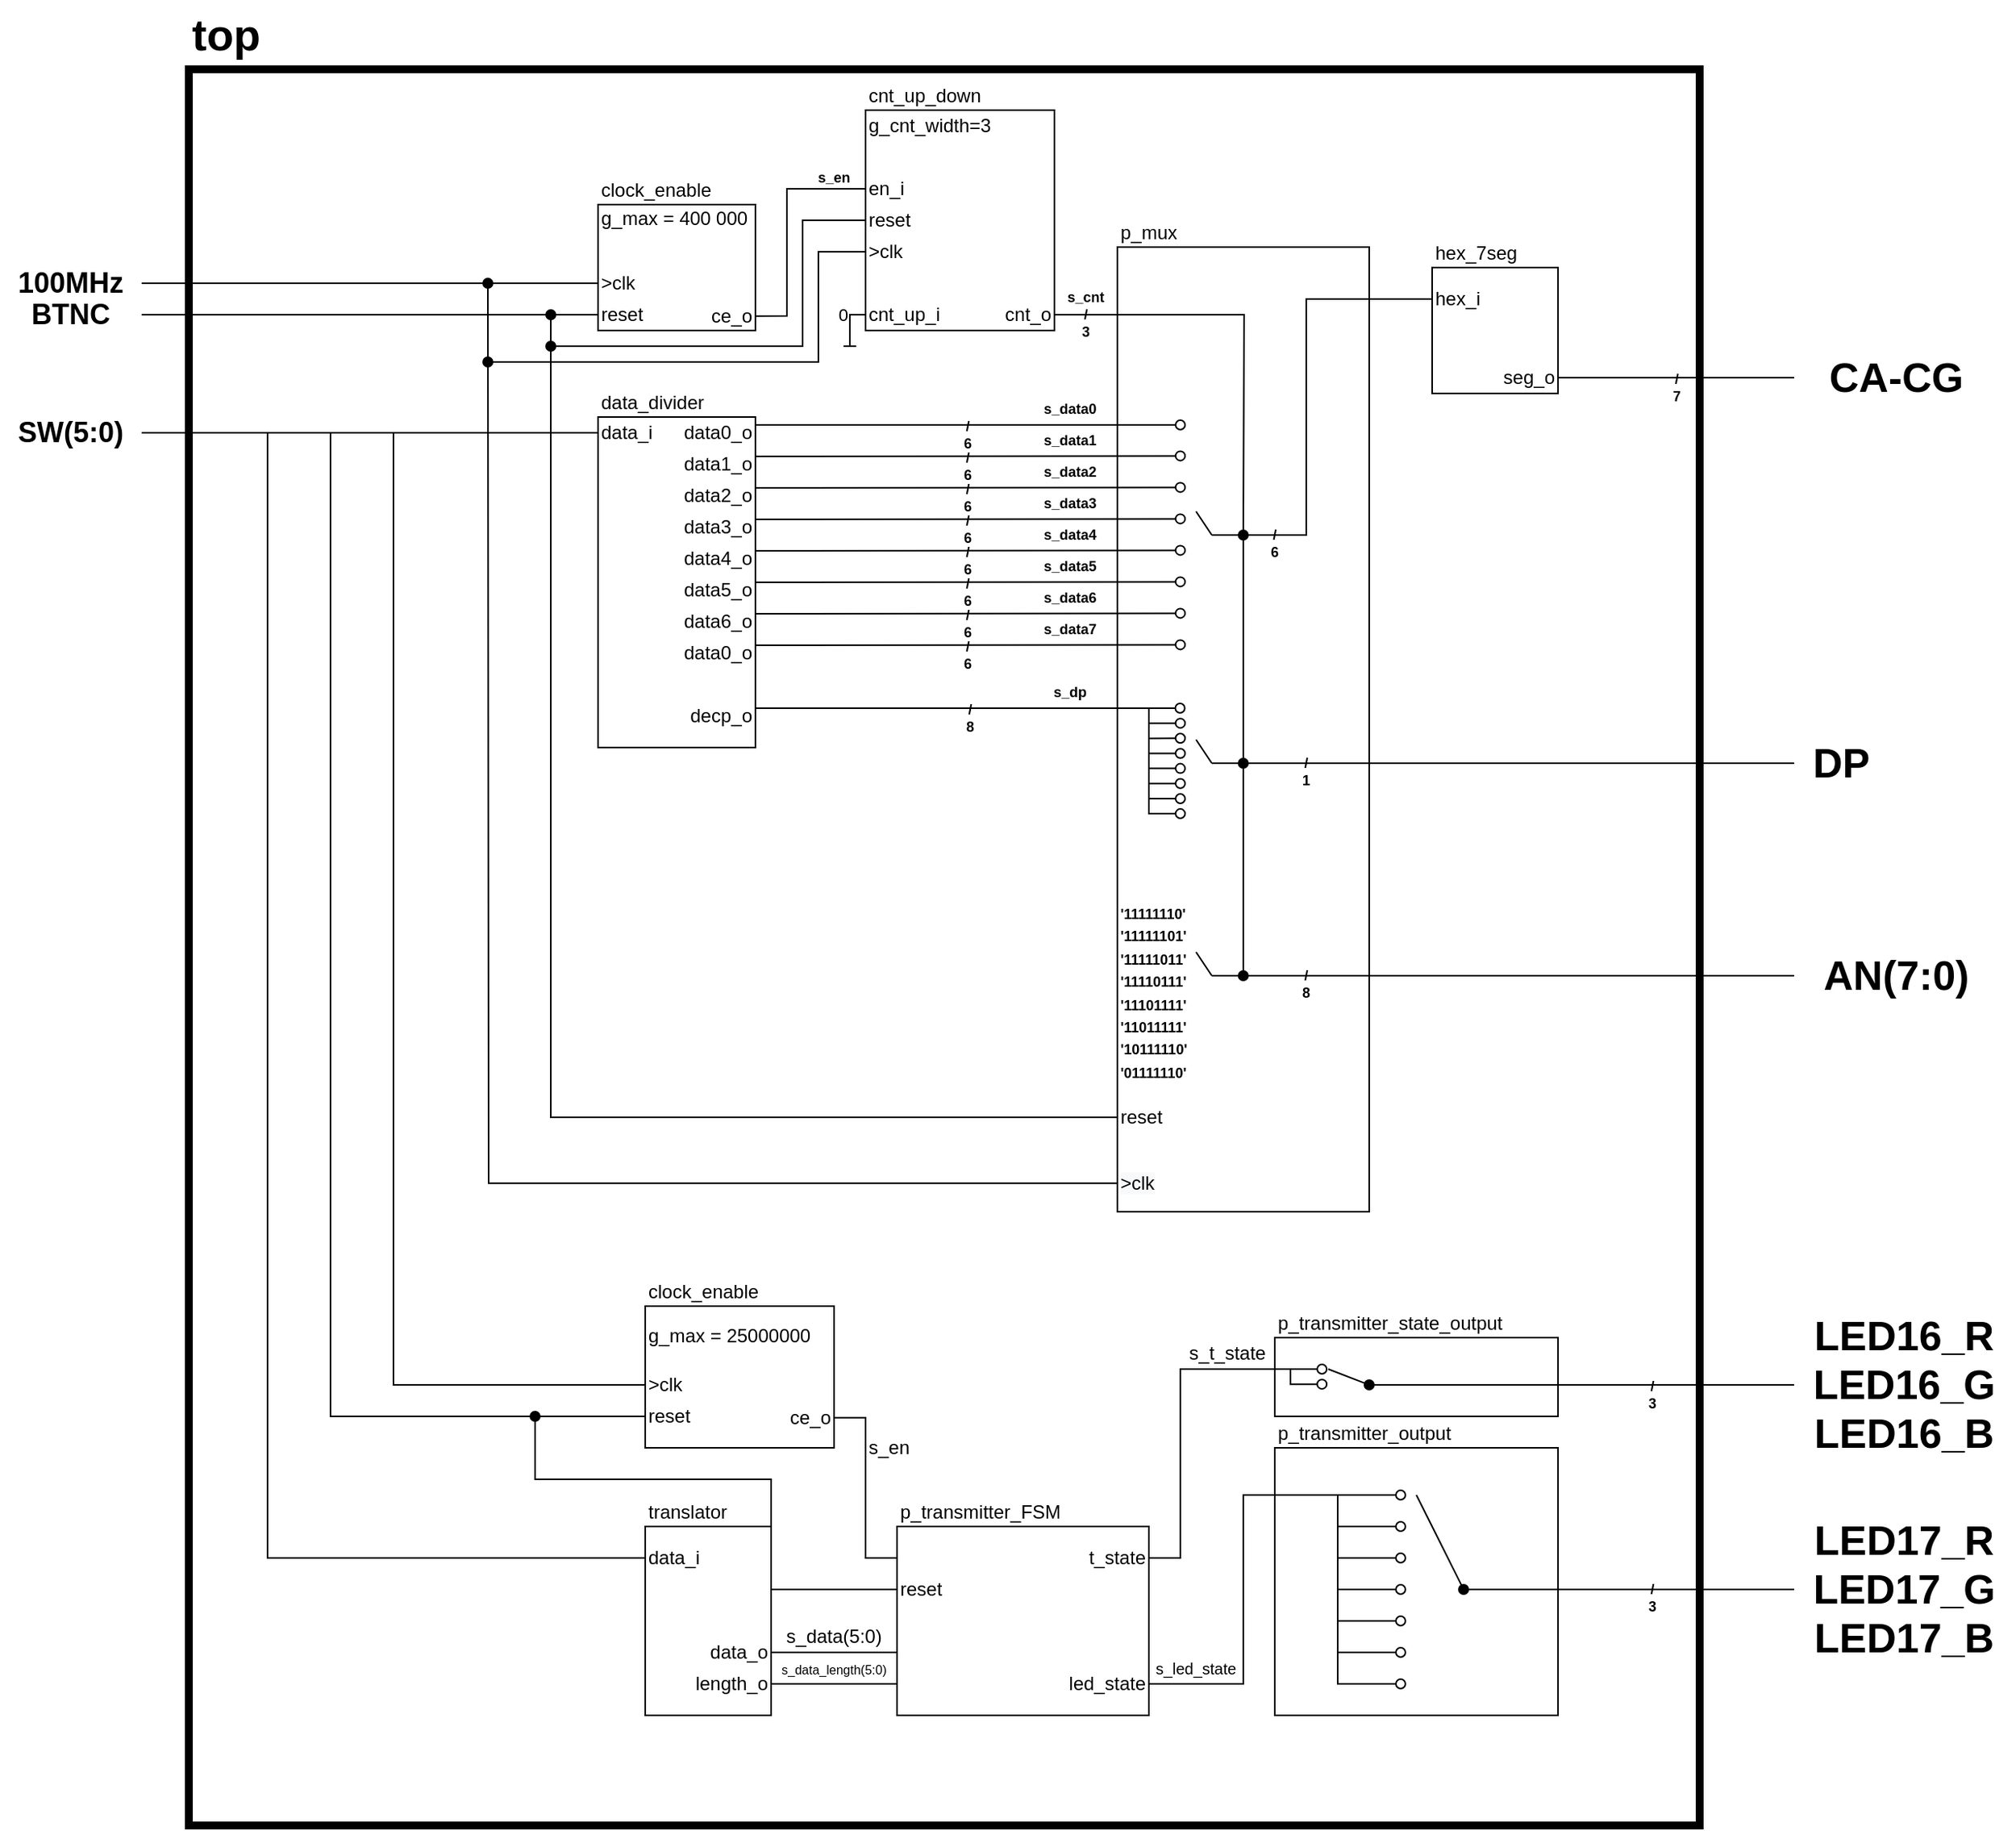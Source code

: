 <mxfile version="17.4.2" type="device"><diagram id="_sjZrB06BVr8JbNdTh6w" name="Page-1"><mxGraphModel dx="3793" dy="1831" grid="1" gridSize="10" guides="1" tooltips="1" connect="1" arrows="1" fold="1" page="1" pageScale="1" pageWidth="827" pageHeight="1169" math="0" shadow="0"><root><mxCell id="0"/><mxCell id="1" parent="0"/><mxCell id="F8aO0suHIBcMTwrj0X29-58" value="" style="group" vertex="1" connectable="0" parent="1"><mxGeometry x="30" y="50" width="960" height="1160" as="geometry"/></mxCell><mxCell id="IJgC-h1zw8oE7USquAbN-180" value="" style="rounded=0;whiteSpace=wrap;html=1;labelBackgroundColor=none;fontFamily=Helvetica;fontSize=9;fillColor=default;strokeWidth=5;" parent="F8aO0suHIBcMTwrj0X29-58" vertex="1"><mxGeometry y="44.051" width="960" height="1115.949" as="geometry"/></mxCell><mxCell id="IJgC-h1zw8oE7USquAbN-181" value="&lt;b style=&quot;font-size: 28px;&quot;&gt;&lt;font style=&quot;font-size: 28px;&quot;&gt;top&lt;/font&gt;&lt;/b&gt;" style="text;html=1;strokeColor=none;fillColor=none;align=left;verticalAlign=middle;whiteSpace=wrap;rounded=0;labelBackgroundColor=none;fontFamily=Helvetica;fontSize=28;" parent="F8aO0suHIBcMTwrj0X29-58" vertex="1"><mxGeometry width="73.376" height="44.051" as="geometry"/></mxCell><mxCell id="IJgC-h1zw8oE7USquAbN-31" style="edgeStyle=orthogonalEdgeStyle;rounded=0;orthogonalLoop=1;jettySize=auto;html=1;exitX=1;exitY=0.5;exitDx=0;exitDy=0;endArrow=none;endFill=0;entryX=0;entryY=0.5;entryDx=0;entryDy=0;" parent="1" source="IJgC-h1zw8oE7USquAbN-6" target="IJgC-h1zw8oE7USquAbN-16" edge="1"><mxGeometry relative="1" as="geometry"><mxPoint x="470" y="245.2" as="targetPoint"/><Array as="points"><mxPoint x="410" y="250"/><mxPoint x="410" y="170"/></Array></mxGeometry></mxCell><mxCell id="IJgC-h1zw8oE7USquAbN-41" value="0" style="edgeStyle=orthogonalEdgeStyle;rounded=0;orthogonalLoop=1;jettySize=auto;html=1;exitX=0;exitY=0.5;exitDx=0;exitDy=0;endArrow=baseDash;endFill=0;align=right;labelBackgroundColor=none;" parent="1" source="IJgC-h1zw8oE7USquAbN-13" edge="1"><mxGeometry x="-0.333" relative="1" as="geometry"><mxPoint x="450" y="270" as="targetPoint"/><Array as="points"><mxPoint x="450" y="250"/></Array><mxPoint as="offset"/></mxGeometry></mxCell><mxCell id="IJgC-h1zw8oE7USquAbN-44" value="" style="group;fillColor=none;fontStyle=1" parent="1" vertex="1" connectable="0"><mxGeometry x="620" y="140" width="160" height="680" as="geometry"/></mxCell><mxCell id="IJgC-h1zw8oE7USquAbN-25" value="" style="rounded=0;whiteSpace=wrap;html=1;fillColor=default;" parent="IJgC-h1zw8oE7USquAbN-44" vertex="1"><mxGeometry y="67.042" width="160" height="612.958" as="geometry"/></mxCell><mxCell id="IJgC-h1zw8oE7USquAbN-27" value="p_mux" style="text;html=1;strokeColor=none;fillColor=none;align=left;verticalAlign=bottom;whiteSpace=wrap;rounded=0;" parent="IJgC-h1zw8oE7USquAbN-44" vertex="1"><mxGeometry y="23.637" width="160" height="43.404" as="geometry"/></mxCell><mxCell id="IJgC-h1zw8oE7USquAbN-29" value="reset" style="text;html=1;strokeColor=none;fillColor=none;align=left;verticalAlign=middle;whiteSpace=wrap;rounded=0;" parent="IJgC-h1zw8oE7USquAbN-44" vertex="1"><mxGeometry y="600" width="40" height="40" as="geometry"/></mxCell><mxCell id="IJgC-h1zw8oE7USquAbN-30" value="&lt;font style=&quot;font-size: 9px&quot;&gt;'11111110'&lt;br&gt;'11111101'&lt;br&gt;'11111011'&lt;br&gt;'11110111'&lt;br&gt;'11101111'&lt;br&gt;'11011111'&lt;br&gt;'10111110'&lt;br&gt;'01111110'&lt;/font&gt;" style="text;html=1;strokeColor=none;fillColor=none;align=left;verticalAlign=middle;whiteSpace=wrap;rounded=0;fontStyle=1" parent="IJgC-h1zw8oE7USquAbN-44" vertex="1"><mxGeometry y="480" width="60" height="120" as="geometry"/></mxCell><mxCell id="IJgC-h1zw8oE7USquAbN-112" value="" style="endArrow=oval;html=1;rounded=0;fontSize=9;edgeStyle=orthogonalEdgeStyle;endFill=0;" parent="IJgC-h1zw8oE7USquAbN-44" edge="1"><mxGeometry width="50" height="50" relative="1" as="geometry"><mxPoint x="20" y="369.576" as="sourcePoint"/><mxPoint x="40" y="379.153" as="targetPoint"/><Array as="points"><mxPoint x="20" y="369.576"/><mxPoint x="20" y="379.153"/><mxPoint x="40" y="379.153"/></Array></mxGeometry></mxCell><mxCell id="IJgC-h1zw8oE7USquAbN-113" value="" style="endArrow=oval;html=1;rounded=0;fontSize=9;edgeStyle=orthogonalEdgeStyle;endFill=0;" parent="IJgC-h1zw8oE7USquAbN-44" edge="1"><mxGeometry width="50" height="50" relative="1" as="geometry"><mxPoint x="20" y="379.153" as="sourcePoint"/><mxPoint x="40" y="388.731" as="targetPoint"/><Array as="points"><mxPoint x="20" y="379.153"/><mxPoint x="20" y="388.731"/><mxPoint x="40" y="388.731"/></Array></mxGeometry></mxCell><mxCell id="IJgC-h1zw8oE7USquAbN-114" value="" style="endArrow=oval;html=1;rounded=0;fontSize=9;edgeStyle=orthogonalEdgeStyle;endFill=0;" parent="IJgC-h1zw8oE7USquAbN-44" edge="1"><mxGeometry width="50" height="50" relative="1" as="geometry"><mxPoint x="20" y="388.731" as="sourcePoint"/><mxPoint x="40" y="398.308" as="targetPoint"/><Array as="points"><mxPoint x="20" y="388.731"/><mxPoint x="20" y="398.308"/><mxPoint x="40" y="398.308"/></Array></mxGeometry></mxCell><mxCell id="IJgC-h1zw8oE7USquAbN-115" value="" style="endArrow=oval;html=1;rounded=0;fontSize=9;edgeStyle=orthogonalEdgeStyle;endFill=0;" parent="IJgC-h1zw8oE7USquAbN-44" edge="1"><mxGeometry width="50" height="50" relative="1" as="geometry"><mxPoint x="20" y="398.308" as="sourcePoint"/><mxPoint x="40" y="407.886" as="targetPoint"/><Array as="points"><mxPoint x="20" y="398.308"/><mxPoint x="20" y="407.886"/><mxPoint x="40" y="407.886"/></Array></mxGeometry></mxCell><mxCell id="IJgC-h1zw8oE7USquAbN-110" value="" style="endArrow=oval;html=1;rounded=0;fontSize=9;edgeStyle=orthogonalEdgeStyle;endFill=0;" parent="IJgC-h1zw8oE7USquAbN-44" edge="1"><mxGeometry width="50" height="50" relative="1" as="geometry"><mxPoint x="20" y="359.998" as="sourcePoint"/><mxPoint x="40" y="369.576" as="targetPoint"/><Array as="points"><mxPoint x="20" y="359.998"/><mxPoint x="20" y="369.576"/><mxPoint x="40" y="369.576"/></Array></mxGeometry></mxCell><mxCell id="IJgC-h1zw8oE7USquAbN-121" value="" style="endArrow=oval;html=1;rounded=0;fontSize=9;edgeStyle=orthogonalEdgeStyle;endFill=0;" parent="IJgC-h1zw8oE7USquAbN-44" edge="1"><mxGeometry width="50" height="50" relative="1" as="geometry"><mxPoint x="20" y="407.886" as="sourcePoint"/><mxPoint x="40" y="417.463" as="targetPoint"/><Array as="points"><mxPoint x="20" y="407.886"/><mxPoint x="20" y="417.463"/><mxPoint x="40" y="417.463"/></Array></mxGeometry></mxCell><mxCell id="IJgC-h1zw8oE7USquAbN-122" value="" style="endArrow=oval;html=1;rounded=0;fontSize=9;edgeStyle=orthogonalEdgeStyle;endFill=0;" parent="IJgC-h1zw8oE7USquAbN-44" edge="1"><mxGeometry width="50" height="50" relative="1" as="geometry"><mxPoint x="20" y="417.463" as="sourcePoint"/><mxPoint x="40" y="427.041" as="targetPoint"/><Array as="points"><mxPoint x="20" y="417.463"/><mxPoint x="20" y="427.041"/><mxPoint x="40" y="427.041"/></Array></mxGeometry></mxCell><mxCell id="IJgC-h1zw8oE7USquAbN-131" value="" style="endArrow=none;html=1;rounded=0;fontSize=9;endFill=0;startArrow=oval;startFill=1;" parent="IJgC-h1zw8oE7USquAbN-44" edge="1"><mxGeometry width="50" height="50" relative="1" as="geometry"><mxPoint x="80" y="530" as="sourcePoint"/><mxPoint x="80" y="367.775" as="targetPoint"/></mxGeometry></mxCell><mxCell id="IJgC-h1zw8oE7USquAbN-150" value="&lt;b&gt;/&lt;br&gt;6&lt;br&gt;&lt;/b&gt;" style="text;html=1;strokeColor=none;fillColor=none;align=center;verticalAlign=middle;whiteSpace=wrap;rounded=0;labelBackgroundColor=none;fontFamily=Helvetica;fontSize=9;" parent="IJgC-h1zw8oE7USquAbN-44" vertex="1"><mxGeometry x="90" y="240" width="20" height="30" as="geometry"/></mxCell><mxCell id="IJgC-h1zw8oE7USquAbN-151" value="&lt;b&gt;/&lt;br&gt;1&lt;br&gt;&lt;/b&gt;" style="text;html=1;strokeColor=none;fillColor=none;align=center;verticalAlign=middle;whiteSpace=wrap;rounded=0;labelBackgroundColor=none;fontFamily=Helvetica;fontSize=9;" parent="IJgC-h1zw8oE7USquAbN-44" vertex="1"><mxGeometry x="100" y="390" width="40" height="20" as="geometry"/></mxCell><mxCell id="IJgC-h1zw8oE7USquAbN-169" value="&lt;b&gt;/&lt;br&gt;8&lt;/b&gt;" style="text;html=1;strokeColor=none;fillColor=none;align=center;verticalAlign=middle;whiteSpace=wrap;rounded=0;labelBackgroundColor=none;fontFamily=Helvetica;fontSize=9;" parent="IJgC-h1zw8oE7USquAbN-44" vertex="1"><mxGeometry x="100" y="520" width="40" height="30" as="geometry"/></mxCell><mxCell id="IJgC-h1zw8oE7USquAbN-172" value="&lt;b&gt;s_cnt&lt;br&gt;/&lt;br&gt;3&lt;/b&gt;" style="text;html=1;strokeColor=none;fillColor=none;align=center;verticalAlign=middle;whiteSpace=wrap;rounded=0;labelBackgroundColor=none;fontFamily=Helvetica;fontSize=9;" parent="IJgC-h1zw8oE7USquAbN-44" vertex="1"><mxGeometry x="-40" y="100" width="40" height="20" as="geometry"/></mxCell><mxCell id="IJgC-h1zw8oE7USquAbN-48" style="edgeStyle=orthogonalEdgeStyle;rounded=0;orthogonalLoop=1;jettySize=auto;html=1;exitX=0;exitY=0.5;exitDx=0;exitDy=0;endArrow=none;endFill=0;entryX=1;entryY=0.5;entryDx=0;entryDy=0;" parent="1" source="IJgC-h1zw8oE7USquAbN-9" target="IJgC-h1zw8oE7USquAbN-136" edge="1"><mxGeometry relative="1" as="geometry"><mxPoint x="180" y="245" as="targetPoint"/><Array as="points"><mxPoint x="180" y="250"/></Array></mxGeometry></mxCell><mxCell id="IJgC-h1zw8oE7USquAbN-125" style="edgeStyle=orthogonalEdgeStyle;rounded=0;orthogonalLoop=1;jettySize=auto;html=1;exitX=1;exitY=0.5;exitDx=0;exitDy=0;fontSize=9;endArrow=oval;endFill=1;" parent="1" source="IJgC-h1zw8oE7USquAbN-18" edge="1"><mxGeometry relative="1" as="geometry"><mxPoint x="700" y="390" as="targetPoint"/></mxGeometry></mxCell><mxCell id="IJgC-h1zw8oE7USquAbN-126" value="" style="endArrow=none;html=1;rounded=0;fontSize=9;endFill=0;startArrow=oval;startFill=1;" parent="1" edge="1"><mxGeometry width="50" height="50" relative="1" as="geometry"><mxPoint x="700" y="535" as="sourcePoint"/><mxPoint x="700" y="390" as="targetPoint"/></mxGeometry></mxCell><mxCell id="IJgC-h1zw8oE7USquAbN-127" value="" style="endArrow=none;html=1;rounded=0;fontSize=9;" parent="1" edge="1"><mxGeometry width="50" height="50" relative="1" as="geometry"><mxPoint x="699" y="535" as="sourcePoint"/><mxPoint x="680" y="535" as="targetPoint"/></mxGeometry></mxCell><mxCell id="IJgC-h1zw8oE7USquAbN-128" value="" style="endArrow=none;html=1;rounded=0;fontSize=9;" parent="1" edge="1"><mxGeometry width="50" height="50" relative="1" as="geometry"><mxPoint x="680" y="535" as="sourcePoint"/><mxPoint x="670" y="520" as="targetPoint"/></mxGeometry></mxCell><mxCell id="IJgC-h1zw8oE7USquAbN-129" value="" style="endArrow=none;html=1;rounded=0;fontSize=9;" parent="1" edge="1"><mxGeometry width="50" height="50" relative="1" as="geometry"><mxPoint x="699" y="390" as="sourcePoint"/><mxPoint x="680" y="390" as="targetPoint"/></mxGeometry></mxCell><mxCell id="IJgC-h1zw8oE7USquAbN-130" value="" style="endArrow=none;html=1;rounded=0;fontSize=9;" parent="1" edge="1"><mxGeometry width="50" height="50" relative="1" as="geometry"><mxPoint x="680" y="390" as="sourcePoint"/><mxPoint x="670" y="375" as="targetPoint"/></mxGeometry></mxCell><mxCell id="IJgC-h1zw8oE7USquAbN-132" value="" style="endArrow=none;html=1;rounded=0;fontSize=9;" parent="1" edge="1"><mxGeometry width="50" height="50" relative="1" as="geometry"><mxPoint x="699" y="670" as="sourcePoint"/><mxPoint x="680" y="670" as="targetPoint"/></mxGeometry></mxCell><mxCell id="IJgC-h1zw8oE7USquAbN-133" value="" style="endArrow=none;html=1;rounded=0;fontSize=9;" parent="1" edge="1"><mxGeometry width="50" height="50" relative="1" as="geometry"><mxPoint x="680" y="670" as="sourcePoint"/><mxPoint x="670" y="655" as="targetPoint"/></mxGeometry></mxCell><mxCell id="IJgC-h1zw8oE7USquAbN-134" style="edgeStyle=orthogonalEdgeStyle;rounded=0;orthogonalLoop=1;jettySize=auto;html=1;exitX=0;exitY=0.5;exitDx=0;exitDy=0;fontSize=9;startArrow=none;startFill=0;endArrow=none;endFill=0;" parent="1" source="IJgC-h1zw8oE7USquAbN-22" edge="1"><mxGeometry relative="1" as="geometry"><mxPoint x="700" y="390" as="targetPoint"/><mxPoint x="820" y="225" as="sourcePoint"/><Array as="points"><mxPoint x="740" y="240"/><mxPoint x="740" y="390"/></Array></mxGeometry></mxCell><mxCell id="IJgC-h1zw8oE7USquAbN-139" style="edgeStyle=orthogonalEdgeStyle;rounded=0;orthogonalLoop=1;jettySize=auto;html=1;exitX=0;exitY=0.5;exitDx=0;exitDy=0;fontSize=9;startArrow=none;startFill=0;endArrow=oval;endFill=1;" parent="1" source="IJgC-h1zw8oE7USquAbN-28" edge="1"><mxGeometry relative="1" as="geometry"><mxPoint x="220" y="230" as="targetPoint"/></mxGeometry></mxCell><mxCell id="IJgC-h1zw8oE7USquAbN-28" value="&lt;span style=&quot;color: rgb(0, 0, 0); font-family: helvetica; font-size: 12px; font-style: normal; font-weight: 400; letter-spacing: normal; text-align: left; text-indent: 0px; text-transform: none; word-spacing: 0px; background-color: rgb(248, 249, 250); display: inline; float: none;&quot;&gt;&amp;gt;clk&lt;/span&gt;" style="text;whiteSpace=wrap;html=1;verticalAlign=middle;" parent="1" vertex="1"><mxGeometry x="620" y="783.737" width="40" height="36.267" as="geometry"/></mxCell><mxCell id="IJgC-h1zw8oE7USquAbN-137" style="edgeStyle=orthogonalEdgeStyle;rounded=0;orthogonalLoop=1;jettySize=auto;html=1;exitX=0;exitY=0.5;exitDx=0;exitDy=0;fontSize=9;startArrow=none;startFill=0;endArrow=oval;endFill=1;" parent="1" source="IJgC-h1zw8oE7USquAbN-29" edge="1"><mxGeometry relative="1" as="geometry"><mxPoint x="260" y="250" as="targetPoint"/><Array as="points"><mxPoint x="260" y="760"/></Array></mxGeometry></mxCell><mxCell id="IJgC-h1zw8oE7USquAbN-138" style="edgeStyle=orthogonalEdgeStyle;rounded=0;orthogonalLoop=1;jettySize=auto;html=1;exitX=0;exitY=0.5;exitDx=0;exitDy=0;fontSize=9;startArrow=none;startFill=0;endArrow=oval;endFill=1;" parent="1" source="IJgC-h1zw8oE7USquAbN-14" edge="1"><mxGeometry relative="1" as="geometry"><mxPoint x="220" y="280" as="targetPoint"/><Array as="points"><mxPoint x="430" y="210"/><mxPoint x="430" y="280"/></Array></mxGeometry></mxCell><mxCell id="IJgC-h1zw8oE7USquAbN-140" style="edgeStyle=orthogonalEdgeStyle;rounded=0;orthogonalLoop=1;jettySize=auto;html=1;exitX=0;exitY=0.5;exitDx=0;exitDy=0;fontSize=9;startArrow=none;startFill=0;endArrow=oval;endFill=1;" parent="1" source="IJgC-h1zw8oE7USquAbN-15" edge="1"><mxGeometry relative="1" as="geometry"><mxPoint x="260" y="270" as="targetPoint"/><Array as="points"><mxPoint x="420" y="190"/><mxPoint x="420" y="270"/></Array></mxGeometry></mxCell><mxCell id="IJgC-h1zw8oE7USquAbN-45" value="/&#10;6" style="endArrow=oval;rounded=0;endFill=0;labelBackgroundColor=none;spacingTop=12;fontSize=9;verticalAlign=middle;fontStyle=1;fontFamily=Helvetica;" parent="1" edge="1"><mxGeometry width="50" height="50" relative="1" as="geometry"><mxPoint x="390" y="320" as="sourcePoint"/><mxPoint x="660" y="320" as="targetPoint"/></mxGeometry></mxCell><mxCell id="IJgC-h1zw8oE7USquAbN-58" value="&lt;b&gt;s_data0&lt;/b&gt;" style="text;html=1;strokeColor=none;fillColor=none;align=center;verticalAlign=middle;whiteSpace=wrap;rounded=0;fontSize=9;" parent="1" vertex="1"><mxGeometry x="560" y="300" width="60" height="20" as="geometry"/></mxCell><mxCell id="IJgC-h1zw8oE7USquAbN-102" value="&lt;b&gt;s_data7&lt;/b&gt;" style="text;html=1;strokeColor=none;fillColor=none;align=center;verticalAlign=middle;whiteSpace=wrap;rounded=0;fontSize=9;" parent="1" vertex="1"><mxGeometry x="560" y="440" width="60" height="20" as="geometry"/></mxCell><mxCell id="IJgC-h1zw8oE7USquAbN-99" value="&lt;b&gt;s_data6&lt;/b&gt;" style="text;html=1;strokeColor=none;fillColor=none;align=center;verticalAlign=middle;whiteSpace=wrap;rounded=0;fontSize=9;" parent="1" vertex="1"><mxGeometry x="560" y="420" width="60" height="20" as="geometry"/></mxCell><mxCell id="IJgC-h1zw8oE7USquAbN-96" value="&lt;b&gt;s_data5&lt;/b&gt;" style="text;html=1;strokeColor=none;fillColor=none;align=center;verticalAlign=middle;whiteSpace=wrap;rounded=0;fontSize=9;" parent="1" vertex="1"><mxGeometry x="560" y="400" width="60" height="20" as="geometry"/></mxCell><mxCell id="IJgC-h1zw8oE7USquAbN-93" value="&lt;b&gt;s_data4&lt;/b&gt;" style="text;html=1;strokeColor=none;fillColor=none;align=center;verticalAlign=middle;whiteSpace=wrap;rounded=0;fontSize=9;" parent="1" vertex="1"><mxGeometry x="560" y="380" width="60" height="20" as="geometry"/></mxCell><mxCell id="IJgC-h1zw8oE7USquAbN-90" value="&lt;b&gt;s_data3&lt;/b&gt;" style="text;html=1;strokeColor=none;fillColor=none;align=center;verticalAlign=middle;whiteSpace=wrap;rounded=0;fontSize=9;" parent="1" vertex="1"><mxGeometry x="560" y="360" width="60" height="20" as="geometry"/></mxCell><mxCell id="IJgC-h1zw8oE7USquAbN-87" value="&lt;b&gt;s_data2&lt;/b&gt;" style="text;html=1;strokeColor=none;fillColor=none;align=center;verticalAlign=middle;whiteSpace=wrap;rounded=0;fontSize=9;" parent="1" vertex="1"><mxGeometry x="560" y="340" width="60" height="20" as="geometry"/></mxCell><mxCell id="IJgC-h1zw8oE7USquAbN-84" value="&lt;b&gt;s_data1&lt;/b&gt;" style="text;html=1;strokeColor=none;fillColor=none;align=center;verticalAlign=middle;whiteSpace=wrap;rounded=0;fontSize=9;" parent="1" vertex="1"><mxGeometry x="560" y="320" width="60" height="20" as="geometry"/></mxCell><mxCell id="IJgC-h1zw8oE7USquAbN-143" value="/&#10;6" style="endArrow=oval;rounded=0;endFill=0;labelBackgroundColor=none;spacingTop=12;fontSize=9;verticalAlign=middle;fontStyle=1;fontFamily=Helvetica;" parent="1" edge="1"><mxGeometry width="50" height="50" relative="1" as="geometry"><mxPoint x="390" y="400" as="sourcePoint"/><mxPoint x="660.0" y="399.7" as="targetPoint"/></mxGeometry></mxCell><mxCell id="IJgC-h1zw8oE7USquAbN-144" value="/&#10;6" style="endArrow=oval;rounded=0;endFill=0;labelBackgroundColor=none;spacingTop=12;fontSize=9;verticalAlign=middle;fontStyle=1;fontFamily=Helvetica;" parent="1" edge="1"><mxGeometry width="50" height="50" relative="1" as="geometry"><mxPoint x="390" y="420" as="sourcePoint"/><mxPoint x="660.0" y="419.7" as="targetPoint"/></mxGeometry></mxCell><mxCell id="IJgC-h1zw8oE7USquAbN-145" value="/&#10;6" style="endArrow=oval;rounded=0;endFill=0;labelBackgroundColor=none;spacingTop=12;fontSize=9;verticalAlign=middle;fontStyle=1;fontFamily=Helvetica;" parent="1" edge="1"><mxGeometry width="50" height="50" relative="1" as="geometry"><mxPoint x="390" y="440" as="sourcePoint"/><mxPoint x="660.0" y="439.7" as="targetPoint"/></mxGeometry></mxCell><mxCell id="IJgC-h1zw8oE7USquAbN-146" value="/&#10;6" style="endArrow=oval;rounded=0;endFill=0;labelBackgroundColor=none;spacingTop=12;fontSize=9;verticalAlign=middle;fontStyle=1;fontFamily=Helvetica;" parent="1" edge="1"><mxGeometry width="50" height="50" relative="1" as="geometry"><mxPoint x="390" y="460" as="sourcePoint"/><mxPoint x="660.0" y="459.7" as="targetPoint"/></mxGeometry></mxCell><mxCell id="IJgC-h1zw8oE7USquAbN-147" value="/&#10;6" style="endArrow=oval;rounded=0;endFill=0;labelBackgroundColor=none;spacingTop=12;fontSize=9;verticalAlign=middle;fontStyle=1;fontFamily=Helvetica;" parent="1" edge="1"><mxGeometry width="50" height="50" relative="1" as="geometry"><mxPoint x="390" y="380" as="sourcePoint"/><mxPoint x="660.0" y="379.7" as="targetPoint"/></mxGeometry></mxCell><mxCell id="IJgC-h1zw8oE7USquAbN-148" value="/&#10;6" style="endArrow=oval;rounded=0;endFill=0;labelBackgroundColor=none;spacingTop=12;fontSize=9;verticalAlign=middle;fontStyle=1;fontFamily=Helvetica;" parent="1" edge="1"><mxGeometry width="50" height="50" relative="1" as="geometry"><mxPoint x="390" y="360" as="sourcePoint"/><mxPoint x="660.0" y="359.7" as="targetPoint"/></mxGeometry></mxCell><mxCell id="IJgC-h1zw8oE7USquAbN-149" value="/&#10;6" style="endArrow=oval;rounded=0;endFill=0;labelBackgroundColor=none;spacingTop=12;fontSize=9;verticalAlign=middle;fontStyle=1;fontFamily=Helvetica;" parent="1" edge="1"><mxGeometry width="50" height="50" relative="1" as="geometry"><mxPoint x="390" y="340" as="sourcePoint"/><mxPoint x="660.0" y="339.7" as="targetPoint"/></mxGeometry></mxCell><mxCell id="IJgC-h1zw8oE7USquAbN-107" value="" style="endArrow=oval;html=1;rounded=0;endFill=0;fontStyle=1" parent="1" edge="1"><mxGeometry width="50" height="50" relative="1" as="geometry"><mxPoint x="390" y="500" as="sourcePoint"/><mxPoint x="659.815" y="500" as="targetPoint"/></mxGeometry></mxCell><mxCell id="IJgC-h1zw8oE7USquAbN-109" value="/&lt;br&gt;8" style="edgeLabel;html=1;align=center;verticalAlign=middle;resizable=0;points=[];fontSize=9;labelBackgroundColor=none;spacingTop=14;fontStyle=1" parent="IJgC-h1zw8oE7USquAbN-107" vertex="1" connectable="0"><mxGeometry x="-0.062" y="2" relative="1" as="geometry"><mxPoint x="9" y="1" as="offset"/></mxGeometry></mxCell><mxCell id="IJgC-h1zw8oE7USquAbN-108" value="&lt;b&gt;s_dp&lt;/b&gt;" style="text;html=1;strokeColor=none;fillColor=none;align=center;verticalAlign=middle;whiteSpace=wrap;rounded=0;fontSize=9;" parent="1" vertex="1"><mxGeometry x="560" y="480" width="60" height="20" as="geometry"/></mxCell><mxCell id="IJgC-h1zw8oE7USquAbN-152" value="" style="endArrow=none;html=1;rounded=0;labelBackgroundColor=none;fontFamily=Helvetica;fontSize=9;entryX=0;entryY=0.5;entryDx=0;entryDy=0;" parent="1" target="IJgC-h1zw8oE7USquAbN-177" edge="1"><mxGeometry width="50" height="50" relative="1" as="geometry"><mxPoint x="700" y="535" as="sourcePoint"/><mxPoint x="1020" y="535" as="targetPoint"/></mxGeometry></mxCell><mxCell id="IJgC-h1zw8oE7USquAbN-153" value="" style="endArrow=none;html=1;rounded=0;labelBackgroundColor=none;fontFamily=Helvetica;fontSize=9;entryX=0;entryY=0.5;entryDx=0;entryDy=0;" parent="1" target="IJgC-h1zw8oE7USquAbN-178" edge="1"><mxGeometry width="50" height="50" relative="1" as="geometry"><mxPoint x="700" y="670" as="sourcePoint"/><mxPoint x="1020" y="670" as="targetPoint"/></mxGeometry></mxCell><mxCell id="IJgC-h1zw8oE7USquAbN-170" value="&lt;b&gt;/&lt;br&gt;7&lt;br&gt;&lt;/b&gt;" style="endArrow=none;html=1;rounded=0;labelBackgroundColor=none;fontFamily=Helvetica;fontSize=9;exitX=1;exitY=0.5;exitDx=0;exitDy=0;spacingTop=12;entryX=0;entryY=0.5;entryDx=0;entryDy=0;" parent="1" source="IJgC-h1zw8oE7USquAbN-23" target="IJgC-h1zw8oE7USquAbN-175" edge="1"><mxGeometry width="50" height="50" relative="1" as="geometry"><mxPoint x="910" y="330" as="sourcePoint"/><mxPoint x="1020" y="285" as="targetPoint"/></mxGeometry></mxCell><mxCell id="IJgC-h1zw8oE7USquAbN-173" value="&lt;b&gt;s_en&lt;/b&gt;" style="text;html=1;strokeColor=none;fillColor=none;align=center;verticalAlign=middle;whiteSpace=wrap;rounded=0;labelBackgroundColor=none;fontFamily=Helvetica;fontSize=9;" parent="1" vertex="1"><mxGeometry x="420" y="155" width="40" height="15" as="geometry"/></mxCell><mxCell id="IJgC-h1zw8oE7USquAbN-175" value="CA-CG" style="text;html=1;strokeColor=none;fillColor=none;align=center;verticalAlign=middle;whiteSpace=wrap;rounded=0;labelBackgroundColor=none;fontFamily=Helvetica;fontSize=26;fontStyle=1" parent="1" vertex="1"><mxGeometry x="1050" y="280" width="130" height="20" as="geometry"/></mxCell><mxCell id="IJgC-h1zw8oE7USquAbN-177" value="DP" style="text;html=1;strokeColor=none;fillColor=none;align=center;verticalAlign=middle;whiteSpace=wrap;rounded=0;labelBackgroundColor=none;fontFamily=Helvetica;fontSize=26;fontStyle=1" parent="1" vertex="1"><mxGeometry x="1050" y="520" width="60" height="30" as="geometry"/></mxCell><mxCell id="IJgC-h1zw8oE7USquAbN-178" value="AN(7:0)" style="text;html=1;strokeColor=none;fillColor=none;align=center;verticalAlign=middle;whiteSpace=wrap;rounded=0;labelBackgroundColor=none;fontFamily=Helvetica;fontSize=26;fontStyle=1" parent="1" vertex="1"><mxGeometry x="1050" y="655" width="130" height="30" as="geometry"/></mxCell><mxCell id="H2P5wEr3heX5QysRIlFY-16" value="" style="group" parent="1" vertex="1" connectable="0"><mxGeometry x="290" y="295" width="100" height="230" as="geometry"/></mxCell><mxCell id="H2P5wEr3heX5QysRIlFY-4" value="" style="rounded=0;whiteSpace=wrap;html=1;" parent="H2P5wEr3heX5QysRIlFY-16" vertex="1"><mxGeometry y="20" width="100" height="210" as="geometry"/></mxCell><mxCell id="H2P5wEr3heX5QysRIlFY-5" value="data_i" style="text;html=1;strokeColor=none;fillColor=none;align=left;verticalAlign=middle;whiteSpace=wrap;rounded=0;" parent="H2P5wEr3heX5QysRIlFY-16" vertex="1"><mxGeometry y="20" width="50" height="20" as="geometry"/></mxCell><mxCell id="H2P5wEr3heX5QysRIlFY-6" value="data0_o" style="text;html=1;strokeColor=none;fillColor=none;align=right;verticalAlign=middle;whiteSpace=wrap;rounded=0;" parent="H2P5wEr3heX5QysRIlFY-16" vertex="1"><mxGeometry x="50" y="20" width="50" height="20" as="geometry"/></mxCell><mxCell id="H2P5wEr3heX5QysRIlFY-7" value="data_divider" style="text;html=1;strokeColor=none;fillColor=none;align=left;verticalAlign=bottom;whiteSpace=wrap;rounded=0;" parent="H2P5wEr3heX5QysRIlFY-16" vertex="1"><mxGeometry width="100" height="20" as="geometry"/></mxCell><mxCell id="H2P5wEr3heX5QysRIlFY-8" value="data1_o" style="text;html=1;strokeColor=none;fillColor=none;align=right;verticalAlign=middle;whiteSpace=wrap;rounded=0;" parent="H2P5wEr3heX5QysRIlFY-16" vertex="1"><mxGeometry x="50" y="40" width="50" height="20" as="geometry"/></mxCell><mxCell id="H2P5wEr3heX5QysRIlFY-9" value="data2_o" style="text;html=1;strokeColor=none;fillColor=none;align=right;verticalAlign=middle;whiteSpace=wrap;rounded=0;" parent="H2P5wEr3heX5QysRIlFY-16" vertex="1"><mxGeometry x="50" y="60" width="50" height="20" as="geometry"/></mxCell><mxCell id="H2P5wEr3heX5QysRIlFY-10" value="data6_o" style="text;html=1;strokeColor=none;fillColor=none;align=right;verticalAlign=middle;whiteSpace=wrap;rounded=0;" parent="H2P5wEr3heX5QysRIlFY-16" vertex="1"><mxGeometry x="50" y="140" width="50" height="20" as="geometry"/></mxCell><mxCell id="H2P5wEr3heX5QysRIlFY-11" value="data5_o" style="text;html=1;strokeColor=none;fillColor=none;align=right;verticalAlign=middle;whiteSpace=wrap;rounded=0;" parent="H2P5wEr3heX5QysRIlFY-16" vertex="1"><mxGeometry x="50" y="120" width="50" height="20" as="geometry"/></mxCell><mxCell id="H2P5wEr3heX5QysRIlFY-12" value="data4_o" style="text;html=1;strokeColor=none;fillColor=none;align=right;verticalAlign=middle;whiteSpace=wrap;rounded=0;" parent="H2P5wEr3heX5QysRIlFY-16" vertex="1"><mxGeometry x="50" y="100" width="50" height="20" as="geometry"/></mxCell><mxCell id="H2P5wEr3heX5QysRIlFY-13" value="data3_o" style="text;html=1;strokeColor=none;fillColor=none;align=right;verticalAlign=middle;whiteSpace=wrap;rounded=0;" parent="H2P5wEr3heX5QysRIlFY-16" vertex="1"><mxGeometry x="50" y="80" width="50" height="20" as="geometry"/></mxCell><mxCell id="H2P5wEr3heX5QysRIlFY-14" value="data0_o" style="text;html=1;strokeColor=none;fillColor=none;align=right;verticalAlign=middle;whiteSpace=wrap;rounded=0;" parent="H2P5wEr3heX5QysRIlFY-16" vertex="1"><mxGeometry x="50" y="160" width="50" height="20" as="geometry"/></mxCell><mxCell id="H2P5wEr3heX5QysRIlFY-15" value="decp_o" style="text;html=1;strokeColor=none;fillColor=none;align=right;verticalAlign=middle;whiteSpace=wrap;rounded=0;" parent="H2P5wEr3heX5QysRIlFY-16" vertex="1"><mxGeometry x="50" y="200" width="50" height="20" as="geometry"/></mxCell><mxCell id="H2P5wEr3heX5QysRIlFY-17" style="edgeStyle=orthogonalEdgeStyle;rounded=0;orthogonalLoop=1;jettySize=auto;html=1;exitX=0;exitY=0.5;exitDx=0;exitDy=0;endArrow=none;endFill=0;entryX=1;entryY=0.5;entryDx=0;entryDy=0;" parent="1" source="H2P5wEr3heX5QysRIlFY-5" target="H2P5wEr3heX5QysRIlFY-18" edge="1"><mxGeometry relative="1" as="geometry"><mxPoint x="180" y="325" as="targetPoint"/></mxGeometry></mxCell><mxCell id="H2P5wEr3heX5QysRIlFY-31" style="edgeStyle=orthogonalEdgeStyle;rounded=0;orthogonalLoop=1;jettySize=auto;html=1;exitX=0;exitY=0.5;exitDx=0;exitDy=0;entryX=1;entryY=0.5;entryDx=0;entryDy=0;endArrow=none;endFill=0;" parent="1" source="IJgC-h1zw8oE7USquAbN-7" target="IJgC-h1zw8oE7USquAbN-135" edge="1"><mxGeometry relative="1" as="geometry"/></mxCell><mxCell id="H2P5wEr3heX5QysRIlFY-33" value="" style="group" parent="1" vertex="1" connectable="0"><mxGeometry x="290" y="160" width="100" height="100" as="geometry"/></mxCell><mxCell id="IJgC-h1zw8oE7USquAbN-4" value="" style="rounded=0;whiteSpace=wrap;html=1;" parent="H2P5wEr3heX5QysRIlFY-33" vertex="1"><mxGeometry y="20" width="100" height="80" as="geometry"/></mxCell><mxCell id="IJgC-h1zw8oE7USquAbN-9" value="reset" style="text;html=1;strokeColor=none;fillColor=none;align=left;verticalAlign=middle;whiteSpace=wrap;rounded=0;" parent="H2P5wEr3heX5QysRIlFY-33" vertex="1"><mxGeometry y="80" width="50" height="20" as="geometry"/></mxCell><mxCell id="IJgC-h1zw8oE7USquAbN-8" value="clock_enable" style="text;html=1;strokeColor=none;fillColor=none;align=left;verticalAlign=bottom;whiteSpace=wrap;rounded=0;" parent="H2P5wEr3heX5QysRIlFY-33" vertex="1"><mxGeometry width="100" height="20" as="geometry"/></mxCell><mxCell id="IJgC-h1zw8oE7USquAbN-6" value="ce_o" style="text;html=1;strokeColor=none;fillColor=none;align=right;verticalAlign=middle;whiteSpace=wrap;rounded=0;" parent="H2P5wEr3heX5QysRIlFY-33" vertex="1"><mxGeometry x="50" y="81.67" width="50" height="18.33" as="geometry"/></mxCell><mxCell id="IJgC-h1zw8oE7USquAbN-5" value="g_max = 400 000" style="text;html=1;strokeColor=none;fillColor=none;align=left;verticalAlign=middle;whiteSpace=wrap;rounded=0;" parent="H2P5wEr3heX5QysRIlFY-33" vertex="1"><mxGeometry y="20" width="100" height="18.33" as="geometry"/></mxCell><mxCell id="IJgC-h1zw8oE7USquAbN-7" value="&amp;gt;clk" style="text;html=1;strokeColor=none;fillColor=none;align=left;verticalAlign=middle;whiteSpace=wrap;rounded=0;" parent="H2P5wEr3heX5QysRIlFY-33" vertex="1"><mxGeometry y="60" width="60" height="20" as="geometry"/></mxCell><mxCell id="H2P5wEr3heX5QysRIlFY-35" value="" style="group" parent="1" vertex="1" connectable="0"><mxGeometry x="460" y="100" width="120" height="160" as="geometry"/></mxCell><mxCell id="IJgC-h1zw8oE7USquAbN-19" value="cnt_up_down" style="text;html=1;strokeColor=none;fillColor=none;align=left;verticalAlign=bottom;whiteSpace=wrap;rounded=0;" parent="H2P5wEr3heX5QysRIlFY-35" vertex="1"><mxGeometry width="120" height="20" as="geometry"/></mxCell><mxCell id="IJgC-h1zw8oE7USquAbN-12" value="" style="rounded=0;whiteSpace=wrap;html=1;" parent="H2P5wEr3heX5QysRIlFY-35" vertex="1"><mxGeometry y="20" width="120" height="140" as="geometry"/></mxCell><mxCell id="IJgC-h1zw8oE7USquAbN-13" value="cnt_up_i" style="text;html=1;strokeColor=none;fillColor=none;align=left;verticalAlign=middle;whiteSpace=wrap;rounded=0;" parent="H2P5wEr3heX5QysRIlFY-35" vertex="1"><mxGeometry y="140" width="45" height="20" as="geometry"/></mxCell><mxCell id="IJgC-h1zw8oE7USquAbN-14" value="&amp;gt;clk" style="text;html=1;strokeColor=none;fillColor=none;align=left;verticalAlign=middle;whiteSpace=wrap;rounded=0;" parent="H2P5wEr3heX5QysRIlFY-35" vertex="1"><mxGeometry y="100" width="45" height="20" as="geometry"/></mxCell><mxCell id="IJgC-h1zw8oE7USquAbN-15" value="reset" style="text;html=1;strokeColor=none;fillColor=none;align=left;verticalAlign=middle;whiteSpace=wrap;rounded=0;" parent="H2P5wEr3heX5QysRIlFY-35" vertex="1"><mxGeometry y="80" width="45" height="20" as="geometry"/></mxCell><mxCell id="IJgC-h1zw8oE7USquAbN-16" value="en_i" style="text;html=1;strokeColor=none;fillColor=none;align=left;verticalAlign=middle;whiteSpace=wrap;rounded=0;" parent="H2P5wEr3heX5QysRIlFY-35" vertex="1"><mxGeometry y="60" width="45" height="20" as="geometry"/></mxCell><mxCell id="IJgC-h1zw8oE7USquAbN-17" value="g_cnt_width=3" style="text;html=1;strokeColor=none;fillColor=none;align=left;verticalAlign=middle;whiteSpace=wrap;rounded=0;" parent="H2P5wEr3heX5QysRIlFY-35" vertex="1"><mxGeometry y="20" width="120" height="20" as="geometry"/></mxCell><mxCell id="IJgC-h1zw8oE7USquAbN-18" value="cnt_o" style="text;html=1;strokeColor=none;fillColor=none;align=right;verticalAlign=middle;whiteSpace=wrap;rounded=0;" parent="H2P5wEr3heX5QysRIlFY-35" vertex="1"><mxGeometry x="75" y="140" width="45" height="20" as="geometry"/></mxCell><mxCell id="H2P5wEr3heX5QysRIlFY-36" value="" style="group" parent="1" vertex="1" connectable="0"><mxGeometry x="820" y="200" width="80" height="100" as="geometry"/></mxCell><mxCell id="IJgC-h1zw8oE7USquAbN-21" value="" style="rounded=0;whiteSpace=wrap;html=1;" parent="H2P5wEr3heX5QysRIlFY-36" vertex="1"><mxGeometry y="20" width="80" height="80" as="geometry"/></mxCell><mxCell id="IJgC-h1zw8oE7USquAbN-22" value="hex_i" style="text;html=1;strokeColor=none;fillColor=none;align=left;verticalAlign=middle;whiteSpace=wrap;rounded=0;" parent="H2P5wEr3heX5QysRIlFY-36" vertex="1"><mxGeometry y="30" width="40" height="20" as="geometry"/></mxCell><mxCell id="IJgC-h1zw8oE7USquAbN-23" value="seg_o" style="text;html=1;strokeColor=none;fillColor=none;align=right;verticalAlign=middle;whiteSpace=wrap;rounded=0;" parent="H2P5wEr3heX5QysRIlFY-36" vertex="1"><mxGeometry x="40" y="80" width="40" height="20" as="geometry"/></mxCell><mxCell id="IJgC-h1zw8oE7USquAbN-24" value="hex_7seg" style="text;html=1;strokeColor=none;fillColor=none;align=left;verticalAlign=bottom;whiteSpace=wrap;rounded=0;" parent="H2P5wEr3heX5QysRIlFY-36" vertex="1"><mxGeometry width="80" height="20" as="geometry"/></mxCell><mxCell id="F8aO0suHIBcMTwrj0X29-1" value="" style="group" vertex="1" connectable="0" parent="1"><mxGeometry x="320" y="1000" width="80" height="140" as="geometry"/></mxCell><mxCell id="F8aO0suHIBcMTwrj0X29-2" value="" style="rounded=0;whiteSpace=wrap;html=1;" vertex="1" parent="F8aO0suHIBcMTwrj0X29-1"><mxGeometry y="20" width="80" height="120" as="geometry"/></mxCell><mxCell id="F8aO0suHIBcMTwrj0X29-3" value="data_i" style="text;html=1;strokeColor=none;fillColor=none;align=left;verticalAlign=middle;whiteSpace=wrap;rounded=0;" vertex="1" parent="F8aO0suHIBcMTwrj0X29-1"><mxGeometry y="30" width="40" height="20" as="geometry"/></mxCell><mxCell id="F8aO0suHIBcMTwrj0X29-4" value="data_o" style="text;html=1;strokeColor=none;fillColor=none;align=right;verticalAlign=middle;whiteSpace=wrap;rounded=0;" vertex="1" parent="F8aO0suHIBcMTwrj0X29-1"><mxGeometry y="90" width="80" height="20" as="geometry"/></mxCell><mxCell id="F8aO0suHIBcMTwrj0X29-5" value="translator" style="text;html=1;strokeColor=none;fillColor=none;align=left;verticalAlign=bottom;whiteSpace=wrap;rounded=0;" vertex="1" parent="F8aO0suHIBcMTwrj0X29-1"><mxGeometry width="80" height="20" as="geometry"/></mxCell><mxCell id="F8aO0suHIBcMTwrj0X29-6" value="length_o" style="text;html=1;strokeColor=none;fillColor=none;align=right;verticalAlign=middle;whiteSpace=wrap;rounded=0;" vertex="1" parent="F8aO0suHIBcMTwrj0X29-1"><mxGeometry y="110" width="80" height="20" as="geometry"/></mxCell><mxCell id="F8aO0suHIBcMTwrj0X29-7" style="edgeStyle=orthogonalEdgeStyle;rounded=0;orthogonalLoop=1;jettySize=auto;html=1;exitX=0;exitY=0.5;exitDx=0;exitDy=0;endArrow=none;endFill=0;" edge="1" parent="1" source="F8aO0suHIBcMTwrj0X29-3"><mxGeometry relative="1" as="geometry"><mxPoint x="80" y="325" as="targetPoint"/><Array as="points"><mxPoint x="80" y="1040"/><mxPoint x="80" y="325"/></Array></mxGeometry></mxCell><mxCell id="F8aO0suHIBcMTwrj0X29-8" style="edgeStyle=orthogonalEdgeStyle;rounded=0;orthogonalLoop=1;jettySize=auto;html=1;exitX=1;exitY=0.5;exitDx=0;exitDy=0;endArrow=none;endFill=0;entryX=0;entryY=0.5;entryDx=0;entryDy=0;" edge="1" parent="1" source="F8aO0suHIBcMTwrj0X29-4"><mxGeometry relative="1" as="geometry"><mxPoint x="480" y="1100" as="targetPoint"/><Array as="points"><mxPoint x="480" y="1100"/></Array></mxGeometry></mxCell><mxCell id="F8aO0suHIBcMTwrj0X29-9" style="edgeStyle=orthogonalEdgeStyle;rounded=0;orthogonalLoop=1;jettySize=auto;html=1;exitX=1;exitY=0.5;exitDx=0;exitDy=0;endArrow=none;endFill=0;entryX=0;entryY=0.5;entryDx=0;entryDy=0;" edge="1" parent="1" source="F8aO0suHIBcMTwrj0X29-6"><mxGeometry relative="1" as="geometry"><mxPoint x="480" y="1120" as="targetPoint"/><Array as="points"><mxPoint x="460" y="1120"/><mxPoint x="460" y="1120"/></Array></mxGeometry></mxCell><mxCell id="F8aO0suHIBcMTwrj0X29-10" style="edgeStyle=orthogonalEdgeStyle;rounded=0;orthogonalLoop=1;jettySize=auto;html=1;exitX=0;exitY=0.5;exitDx=0;exitDy=0;endArrow=oval;endFill=1;" edge="1" parent="1" source="F8aO0suHIBcMTwrj0X29-13"><mxGeometry relative="1" as="geometry"><mxPoint x="250" y="950" as="targetPoint"/><Array as="points"><mxPoint x="400" y="1060"/><mxPoint x="400" y="990"/><mxPoint x="250" y="990"/></Array></mxGeometry></mxCell><mxCell id="F8aO0suHIBcMTwrj0X29-11" value="" style="group" vertex="1" connectable="0" parent="1"><mxGeometry x="480" y="1000" width="160" height="140" as="geometry"/></mxCell><mxCell id="F8aO0suHIBcMTwrj0X29-12" value="" style="rounded=0;whiteSpace=wrap;html=1;" vertex="1" parent="F8aO0suHIBcMTwrj0X29-11"><mxGeometry y="20" width="160" height="120" as="geometry"/></mxCell><mxCell id="F8aO0suHIBcMTwrj0X29-13" value="reset" style="text;html=1;strokeColor=none;fillColor=none;align=left;verticalAlign=middle;whiteSpace=wrap;rounded=0;" vertex="1" parent="F8aO0suHIBcMTwrj0X29-11"><mxGeometry y="50" width="80" height="20" as="geometry"/></mxCell><mxCell id="F8aO0suHIBcMTwrj0X29-14" value="p_transmitter_FSM" style="text;html=1;strokeColor=none;fillColor=none;align=left;verticalAlign=bottom;whiteSpace=wrap;rounded=0;" vertex="1" parent="F8aO0suHIBcMTwrj0X29-11"><mxGeometry width="160" height="20" as="geometry"/></mxCell><mxCell id="F8aO0suHIBcMTwrj0X29-15" value="t_state" style="text;html=1;strokeColor=none;fillColor=none;align=right;verticalAlign=middle;whiteSpace=wrap;rounded=0;" vertex="1" parent="F8aO0suHIBcMTwrj0X29-11"><mxGeometry x="80" y="30" width="80" height="20" as="geometry"/></mxCell><mxCell id="F8aO0suHIBcMTwrj0X29-16" value="&lt;font color=&quot;#ffffff&quot;&gt;&amp;gt;clk&lt;/font&gt;" style="text;html=1;strokeColor=none;fillColor=none;align=left;verticalAlign=middle;whiteSpace=wrap;rounded=0;" vertex="1" parent="F8aO0suHIBcMTwrj0X29-11"><mxGeometry y="30" width="80" height="20" as="geometry"/></mxCell><mxCell id="F8aO0suHIBcMTwrj0X29-17" value="led_state" style="text;html=1;strokeColor=none;fillColor=none;align=right;verticalAlign=middle;whiteSpace=wrap;rounded=0;" vertex="1" parent="F8aO0suHIBcMTwrj0X29-11"><mxGeometry x="80" y="110" width="80" height="20" as="geometry"/></mxCell><mxCell id="F8aO0suHIBcMTwrj0X29-18" style="edgeStyle=elbowEdgeStyle;rounded=0;orthogonalLoop=1;jettySize=auto;html=1;exitX=0;exitY=0.5;exitDx=0;exitDy=0;startArrow=none;startFill=0;endArrow=none;endFill=0;" edge="1" parent="1" source="F8aO0suHIBcMTwrj0X29-31"><mxGeometry relative="1" as="geometry"><mxPoint x="120" y="325" as="targetPoint"/><Array as="points"><mxPoint x="120" y="340"/><mxPoint x="110" y="630"/></Array></mxGeometry></mxCell><mxCell id="F8aO0suHIBcMTwrj0X29-19" style="edgeStyle=elbowEdgeStyle;rounded=0;orthogonalLoop=1;jettySize=auto;html=1;exitX=1;exitY=0.5;exitDx=0;exitDy=0;startArrow=none;startFill=0;endArrow=none;endFill=0;entryX=0;entryY=0.5;entryDx=0;entryDy=0;" edge="1" parent="1" source="F8aO0suHIBcMTwrj0X29-33" target="F8aO0suHIBcMTwrj0X29-16"><mxGeometry relative="1" as="geometry"><mxPoint x="500" y="950.8" as="targetPoint"/></mxGeometry></mxCell><mxCell id="F8aO0suHIBcMTwrj0X29-20" style="edgeStyle=elbowEdgeStyle;rounded=0;orthogonalLoop=1;jettySize=auto;html=1;exitX=0;exitY=0.5;exitDx=0;exitDy=0;startArrow=none;startFill=0;endArrow=none;endFill=0;" edge="1" parent="1" source="F8aO0suHIBcMTwrj0X29-35"><mxGeometry relative="1" as="geometry"><mxPoint x="160" y="325" as="targetPoint"/><Array as="points"><mxPoint x="160" y="340"/><mxPoint x="170" y="620"/></Array></mxGeometry></mxCell><mxCell id="F8aO0suHIBcMTwrj0X29-21" value="s_en" style="text;html=1;strokeColor=none;fillColor=none;align=left;verticalAlign=middle;whiteSpace=wrap;rounded=0;" vertex="1" parent="1"><mxGeometry x="460" y="960" width="50" height="20" as="geometry"/></mxCell><mxCell id="F8aO0suHIBcMTwrj0X29-22" value="s_t_state" style="text;html=1;strokeColor=none;fillColor=none;align=center;verticalAlign=middle;whiteSpace=wrap;rounded=0;" vertex="1" parent="1"><mxGeometry x="660" y="900" width="60" height="20" as="geometry"/></mxCell><mxCell id="F8aO0suHIBcMTwrj0X29-23" value="&lt;font style=&quot;font-size: 10px&quot;&gt;s_led_state&lt;/font&gt;" style="text;html=1;strokeColor=none;fillColor=none;align=center;verticalAlign=middle;whiteSpace=wrap;rounded=0;" vertex="1" parent="1"><mxGeometry x="640" y="1100" width="60" height="20" as="geometry"/></mxCell><mxCell id="F8aO0suHIBcMTwrj0X29-24" value="s_data(5:0)" style="text;html=1;strokeColor=none;fillColor=none;align=center;verticalAlign=middle;whiteSpace=wrap;rounded=0;" vertex="1" parent="1"><mxGeometry x="400" y="1080" width="80" height="20" as="geometry"/></mxCell><mxCell id="F8aO0suHIBcMTwrj0X29-25" value="&lt;font style=&quot;font-size: 8px&quot;&gt;s_data_length(5:0)&lt;/font&gt;" style="text;html=1;strokeColor=none;fillColor=none;align=center;verticalAlign=middle;whiteSpace=wrap;rounded=0;" vertex="1" parent="1"><mxGeometry x="400" y="1100" width="80" height="20" as="geometry"/></mxCell><mxCell id="F8aO0suHIBcMTwrj0X29-29" value="" style="group" vertex="1" connectable="0" parent="1"><mxGeometry x="320" y="860" width="120" height="110" as="geometry"/></mxCell><mxCell id="F8aO0suHIBcMTwrj0X29-30" value="" style="rounded=0;whiteSpace=wrap;html=1;fillColor=default;" vertex="1" parent="F8aO0suHIBcMTwrj0X29-29"><mxGeometry y="20" width="120" height="90" as="geometry"/></mxCell><mxCell id="F8aO0suHIBcMTwrj0X29-31" value="reset" style="text;html=1;strokeColor=none;fillColor=none;align=left;verticalAlign=middle;whiteSpace=wrap;rounded=0;" vertex="1" parent="F8aO0suHIBcMTwrj0X29-29"><mxGeometry y="80" width="50" height="20" as="geometry"/></mxCell><mxCell id="F8aO0suHIBcMTwrj0X29-32" value="clock_enable" style="text;html=1;strokeColor=none;fillColor=none;align=left;verticalAlign=bottom;whiteSpace=wrap;rounded=0;" vertex="1" parent="F8aO0suHIBcMTwrj0X29-29"><mxGeometry width="100" height="20" as="geometry"/></mxCell><mxCell id="F8aO0suHIBcMTwrj0X29-33" value="ce_o" style="text;html=1;strokeColor=none;fillColor=none;align=right;verticalAlign=middle;whiteSpace=wrap;rounded=0;" vertex="1" parent="F8aO0suHIBcMTwrj0X29-29"><mxGeometry x="70" y="81.67" width="50" height="18.33" as="geometry"/></mxCell><mxCell id="F8aO0suHIBcMTwrj0X29-34" value="g_max = 25000000" style="text;html=1;strokeColor=none;fillColor=none;align=left;verticalAlign=middle;whiteSpace=wrap;rounded=0;" vertex="1" parent="F8aO0suHIBcMTwrj0X29-29"><mxGeometry y="30" width="110" height="18.33" as="geometry"/></mxCell><mxCell id="F8aO0suHIBcMTwrj0X29-35" value="&amp;gt;clk" style="text;html=1;strokeColor=none;fillColor=none;align=left;verticalAlign=middle;whiteSpace=wrap;rounded=0;" vertex="1" parent="F8aO0suHIBcMTwrj0X29-29"><mxGeometry y="60" width="60" height="20" as="geometry"/></mxCell><mxCell id="F8aO0suHIBcMTwrj0X29-36" value="" style="group" vertex="1" connectable="0" parent="1"><mxGeometry x="720" y="880" width="180" height="70" as="geometry"/></mxCell><mxCell id="F8aO0suHIBcMTwrj0X29-37" value="" style="rounded=0;whiteSpace=wrap;html=1;fillColor=default;" vertex="1" parent="F8aO0suHIBcMTwrj0X29-36"><mxGeometry y="20" width="180" height="50" as="geometry"/></mxCell><mxCell id="F8aO0suHIBcMTwrj0X29-38" value="p_transmitter_state_output" style="text;html=1;strokeColor=none;fillColor=none;align=left;verticalAlign=bottom;whiteSpace=wrap;rounded=0;" vertex="1" parent="F8aO0suHIBcMTwrj0X29-36"><mxGeometry width="180" height="20" as="geometry"/></mxCell><mxCell id="F8aO0suHIBcMTwrj0X29-39" value="" style="endArrow=oval;html=1;rounded=0;fontSize=9;edgeStyle=orthogonalEdgeStyle;endFill=0;" edge="1" parent="F8aO0suHIBcMTwrj0X29-36"><mxGeometry width="50" height="50" relative="1" as="geometry"><mxPoint x="10" y="39.998" as="sourcePoint"/><mxPoint x="30" y="49.576" as="targetPoint"/><Array as="points"><mxPoint x="10" y="39.998"/><mxPoint x="10" y="49.576"/><mxPoint x="30" y="49.576"/></Array></mxGeometry></mxCell><mxCell id="F8aO0suHIBcMTwrj0X29-40" value="" style="endArrow=none;html=1;rounded=0;endFill=0;startArrow=oval;startFill=1;" edge="1" parent="F8aO0suHIBcMTwrj0X29-36"><mxGeometry width="50" height="50" relative="1" as="geometry"><mxPoint x="60" y="50" as="sourcePoint"/><mxPoint x="34" y="40" as="targetPoint"/></mxGeometry></mxCell><mxCell id="F8aO0suHIBcMTwrj0X29-41" value="" style="endArrow=none;html=1;rounded=0;edgeStyle=elbowEdgeStyle;entryX=0;entryY=0.5;entryDx=0;entryDy=0;" edge="1" parent="F8aO0suHIBcMTwrj0X29-36" target="F8aO0suHIBcMTwrj0X29-55"><mxGeometry width="50" height="50" relative="1" as="geometry"><mxPoint x="60" y="50" as="sourcePoint"/><mxPoint x="240" y="50" as="targetPoint"/></mxGeometry></mxCell><mxCell id="F8aO0suHIBcMTwrj0X29-42" value="" style="group" vertex="1" connectable="0" parent="1"><mxGeometry x="720" y="950" width="180" height="190" as="geometry"/></mxCell><mxCell id="F8aO0suHIBcMTwrj0X29-43" value="" style="rounded=0;whiteSpace=wrap;html=1;fillColor=default;" vertex="1" parent="F8aO0suHIBcMTwrj0X29-42"><mxGeometry y="20" width="180" height="170" as="geometry"/></mxCell><mxCell id="F8aO0suHIBcMTwrj0X29-44" value="p_transmitter_output" style="text;html=1;strokeColor=none;fillColor=none;align=left;verticalAlign=bottom;whiteSpace=wrap;rounded=0;" vertex="1" parent="F8aO0suHIBcMTwrj0X29-42"><mxGeometry width="180" height="20" as="geometry"/></mxCell><mxCell id="F8aO0suHIBcMTwrj0X29-45" value="" style="endArrow=oval;html=1;rounded=0;fontSize=9;edgeStyle=orthogonalEdgeStyle;endFill=0;" edge="1" parent="F8aO0suHIBcMTwrj0X29-42"><mxGeometry width="50" height="50" relative="1" as="geometry"><mxPoint x="40" y="49.998" as="sourcePoint"/><mxPoint x="80" y="70" as="targetPoint"/><Array as="points"><mxPoint x="40" y="70"/></Array></mxGeometry></mxCell><mxCell id="F8aO0suHIBcMTwrj0X29-46" value="" style="endArrow=none;html=1;rounded=0;endFill=0;startArrow=oval;startFill=1;" edge="1" parent="F8aO0suHIBcMTwrj0X29-42"><mxGeometry width="50" height="50" relative="1" as="geometry"><mxPoint x="120" y="110" as="sourcePoint"/><mxPoint x="90" y="50" as="targetPoint"/></mxGeometry></mxCell><mxCell id="F8aO0suHIBcMTwrj0X29-47" value="" style="endArrow=oval;html=1;rounded=0;fontSize=9;edgeStyle=orthogonalEdgeStyle;endFill=0;" edge="1" parent="F8aO0suHIBcMTwrj0X29-42"><mxGeometry width="50" height="50" relative="1" as="geometry"><mxPoint x="40" y="69.998" as="sourcePoint"/><mxPoint x="80" y="90" as="targetPoint"/><Array as="points"><mxPoint x="40" y="90"/></Array></mxGeometry></mxCell><mxCell id="F8aO0suHIBcMTwrj0X29-48" value="" style="endArrow=oval;html=1;rounded=0;fontSize=9;edgeStyle=orthogonalEdgeStyle;endFill=0;" edge="1" parent="F8aO0suHIBcMTwrj0X29-42"><mxGeometry width="50" height="50" relative="1" as="geometry"><mxPoint x="40" y="89.998" as="sourcePoint"/><mxPoint x="80" y="110" as="targetPoint"/><Array as="points"><mxPoint x="40" y="110"/></Array></mxGeometry></mxCell><mxCell id="F8aO0suHIBcMTwrj0X29-49" value="" style="endArrow=oval;html=1;rounded=0;fontSize=9;edgeStyle=orthogonalEdgeStyle;endFill=0;" edge="1" parent="F8aO0suHIBcMTwrj0X29-42"><mxGeometry width="50" height="50" relative="1" as="geometry"><mxPoint x="40" y="149.998" as="sourcePoint"/><mxPoint x="80" y="170" as="targetPoint"/><Array as="points"><mxPoint x="40" y="170"/></Array></mxGeometry></mxCell><mxCell id="F8aO0suHIBcMTwrj0X29-50" value="" style="endArrow=oval;html=1;rounded=0;fontSize=9;edgeStyle=orthogonalEdgeStyle;endFill=0;" edge="1" parent="F8aO0suHIBcMTwrj0X29-42"><mxGeometry width="50" height="50" relative="1" as="geometry"><mxPoint x="40" y="129.998" as="sourcePoint"/><mxPoint x="80" y="150" as="targetPoint"/><Array as="points"><mxPoint x="40" y="150"/></Array></mxGeometry></mxCell><mxCell id="F8aO0suHIBcMTwrj0X29-51" value="" style="endArrow=oval;html=1;rounded=0;fontSize=9;edgeStyle=orthogonalEdgeStyle;endFill=0;" edge="1" parent="F8aO0suHIBcMTwrj0X29-42"><mxGeometry width="50" height="50" relative="1" as="geometry"><mxPoint x="40" y="109.998" as="sourcePoint"/><mxPoint x="80" y="130" as="targetPoint"/><Array as="points"><mxPoint x="40" y="130"/></Array></mxGeometry></mxCell><mxCell id="F8aO0suHIBcMTwrj0X29-52" style="edgeStyle=elbowEdgeStyle;rounded=0;orthogonalLoop=1;jettySize=auto;html=1;exitX=1;exitY=0.5;exitDx=0;exitDy=0;startArrow=none;startFill=0;endArrow=oval;endFill=0;" edge="1" parent="1" source="F8aO0suHIBcMTwrj0X29-17"><mxGeometry relative="1" as="geometry"><mxPoint x="800" y="1000" as="targetPoint"/><Array as="points"><mxPoint x="700" y="1060"/></Array></mxGeometry></mxCell><mxCell id="F8aO0suHIBcMTwrj0X29-53" style="edgeStyle=orthogonalEdgeStyle;rounded=0;orthogonalLoop=1;jettySize=auto;html=1;exitX=1;exitY=0.5;exitDx=0;exitDy=0;endArrow=oval;endFill=0;" edge="1" parent="1" source="F8aO0suHIBcMTwrj0X29-15"><mxGeometry relative="1" as="geometry"><mxPoint x="750" y="920" as="targetPoint"/><Array as="points"><mxPoint x="660" y="1040"/><mxPoint x="660" y="920"/></Array></mxGeometry></mxCell><mxCell id="F8aO0suHIBcMTwrj0X29-54" value="" style="endArrow=none;html=1;rounded=0;edgeStyle=elbowEdgeStyle;entryX=0;entryY=0.5;entryDx=0;entryDy=0;" edge="1" parent="1" target="F8aO0suHIBcMTwrj0X29-56"><mxGeometry width="50" height="50" relative="1" as="geometry"><mxPoint x="840" y="1060" as="sourcePoint"/><mxPoint x="960" y="1060" as="targetPoint"/></mxGeometry></mxCell><mxCell id="F8aO0suHIBcMTwrj0X29-55" value="LED16_R&lt;br style=&quot;font-size: 26px;&quot;&gt;LED16_G&lt;br style=&quot;font-size: 26px;&quot;&gt;LED16_B" style="text;html=1;strokeColor=none;fillColor=none;align=center;verticalAlign=middle;whiteSpace=wrap;rounded=0;fontSize=26;fontStyle=1" vertex="1" parent="1"><mxGeometry x="1050" y="880" width="140" height="100" as="geometry"/></mxCell><mxCell id="F8aO0suHIBcMTwrj0X29-56" value="LED17_R&lt;br style=&quot;font-size: 26px;&quot;&gt;LED17_G&lt;br style=&quot;font-size: 26px;&quot;&gt;LED17_B" style="text;html=1;strokeColor=none;fillColor=none;align=center;verticalAlign=middle;whiteSpace=wrap;rounded=0;fontSize=26;fontStyle=1" vertex="1" parent="1"><mxGeometry x="1050" y="1010" width="140" height="100" as="geometry"/></mxCell><mxCell id="F8aO0suHIBcMTwrj0X29-59" value="&lt;b&gt;/&lt;br&gt;3&lt;/b&gt;" style="text;html=1;strokeColor=none;fillColor=none;align=center;verticalAlign=middle;whiteSpace=wrap;rounded=0;labelBackgroundColor=none;fontFamily=Helvetica;fontSize=9;" vertex="1" parent="1"><mxGeometry x="940" y="926" width="40" height="20" as="geometry"/></mxCell><mxCell id="F8aO0suHIBcMTwrj0X29-60" value="&lt;b&gt;/&lt;br&gt;3&lt;/b&gt;" style="text;html=1;strokeColor=none;fillColor=none;align=center;verticalAlign=middle;whiteSpace=wrap;rounded=0;labelBackgroundColor=none;fontFamily=Helvetica;fontSize=9;" vertex="1" parent="1"><mxGeometry x="940" y="1055" width="40" height="20" as="geometry"/></mxCell><mxCell id="IJgC-h1zw8oE7USquAbN-135" value="100MHz" style="text;html=1;strokeColor=none;fillColor=none;align=center;verticalAlign=middle;whiteSpace=wrap;rounded=0;labelBackgroundColor=none;fontSize=18;fontStyle=1" parent="1" vertex="1"><mxGeometry x="-90" y="220" width="90" height="20" as="geometry"/></mxCell><mxCell id="IJgC-h1zw8oE7USquAbN-136" value="BTNC" style="text;html=1;strokeColor=none;fillColor=none;align=center;verticalAlign=middle;whiteSpace=wrap;rounded=0;labelBackgroundColor=none;fontSize=18;fontStyle=1" parent="1" vertex="1"><mxGeometry x="-90" y="240" width="90" height="20" as="geometry"/></mxCell><mxCell id="H2P5wEr3heX5QysRIlFY-18" value="SW(5:0)" style="text;html=1;strokeColor=none;fillColor=none;align=center;verticalAlign=middle;whiteSpace=wrap;rounded=0;labelBackgroundColor=none;fontSize=18;fontStyle=1" parent="1" vertex="1"><mxGeometry x="-90" y="315" width="90" height="20" as="geometry"/></mxCell></root></mxGraphModel></diagram></mxfile>
